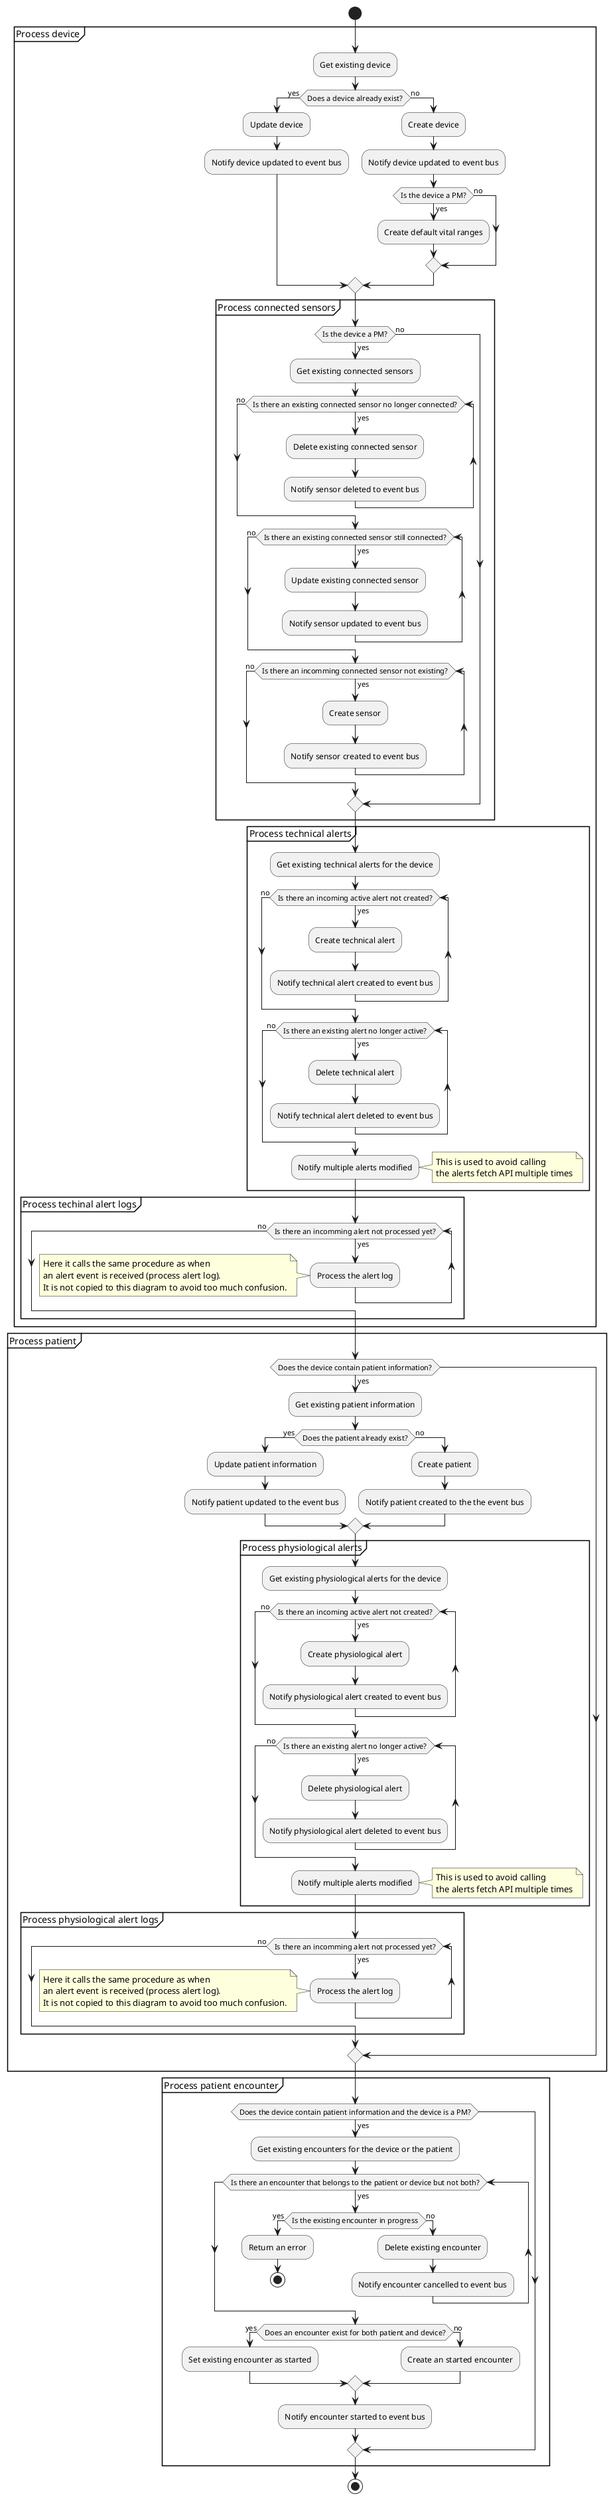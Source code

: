 @startuml Device discovered event received
start

group Process device
    :Get existing device;
    if (Does a device already exist?) is (yes) then
        :Update device;
        :Notify device updated to event bus;
    else (no)
        :Create device;
        :Notify device updated to event bus;
        if (Is the device a PM?) is (yes) then
            :Create default vital ranges;
        else (no)
        endif
    endif

    group Process connected sensors
        if (Is the device a PM?) is (yes) then
            :Get existing connected sensors;
            while (Is there an existing connected sensor no longer connected?) is (yes)
                :Delete existing connected sensor;
                :Notify sensor deleted to event bus;
            end while (no)
            while (Is there an existing connected sensor still connected?) is (yes)
                :Update existing connected sensor;
                :Notify sensor updated to event bus;
            end while (no)
            while (Is there an incomming connected sensor not existing?) is (yes)
                :Create sensor;
                :Notify sensor created to event bus;
            end while (no)
        else (no)
        endif
    end group

    group Process technical alerts
        :Get existing technical alerts for the device;
        while (Is there an incoming active alert not created?) is (yes)
            :Create technical alert;
            :Notify technical alert created to event bus;
        end while (no)
        while (Is there an existing alert no longer active?) is (yes)
            :Delete technical alert;
            :Notify technical alert deleted to event bus;
        end while (no)
        :Notify multiple alerts modified;
        note right
            This is used to avoid calling
            the alerts fetch API multiple times
        end note
    end group

    group Process techinal alert logs
        while (Is there an incomming alert not processed yet?) is (yes)
            :Process the alert log;
            note left
                Here it calls the same procedure as when
                an alert event is received (process alert log).
                It is not copied to this diagram to avoid too much confusion.
            end note
        end while (no)
    end group
end group

group Process patient
    if (Does the device contain patient information?) is (yes) then
        :Get existing patient information;
        if (Does the patient already exist?) is (yes) then
            :Update patient information;
            :Notify patient updated to the event bus;
        else (no)
            :Create patient;
            :Notify patient created to the the event bus;
        endif

        group Process physiological alerts
            :Get existing physiological alerts for the device;
            while (Is there an incoming active alert not created?) is (yes)
                :Create physiological alert;
                :Notify physiological alert created to event bus;
            end while (no)
            while (Is there an existing alert no longer active?) is (yes)
                :Delete physiological alert;
                :Notify physiological alert deleted to event bus;
            end while (no)
            :Notify multiple alerts modified;
            note right
                This is used to avoid calling
                the alerts fetch API multiple times
            end note
        end group

        group Process physiological alert logs
            while (Is there an incomming alert not processed yet?) is (yes)
                :Process the alert log;
                note left
                    Here it calls the same procedure as when
                    an alert event is received (process alert log).
                    It is not copied to this diagram to avoid too much confusion.
                end note
            end while (no)
        end group
    endif
end group

group Process patient encounter
    if (Does the device contain patient information and the device is a PM?) is (yes) then
        :Get existing encounters for the device or the patient;
        while (Is there an encounter that belongs to the patient or device but not both?) is (yes)
            if (Is the existing encounter in progress) is (yes) then
                :Return an error;
                stop
            else (no)
                :Delete existing encounter;
                :Notify encounter cancelled to event bus;
            endif
        end while
        if (Does an encounter exist for both patient and device?) is (yes) then
            :Set existing encounter as started;
        else (no)
            :Create an started encounter;
        endif
        :Notify encounter started to event bus;
    endif
end group

stop
@enduml